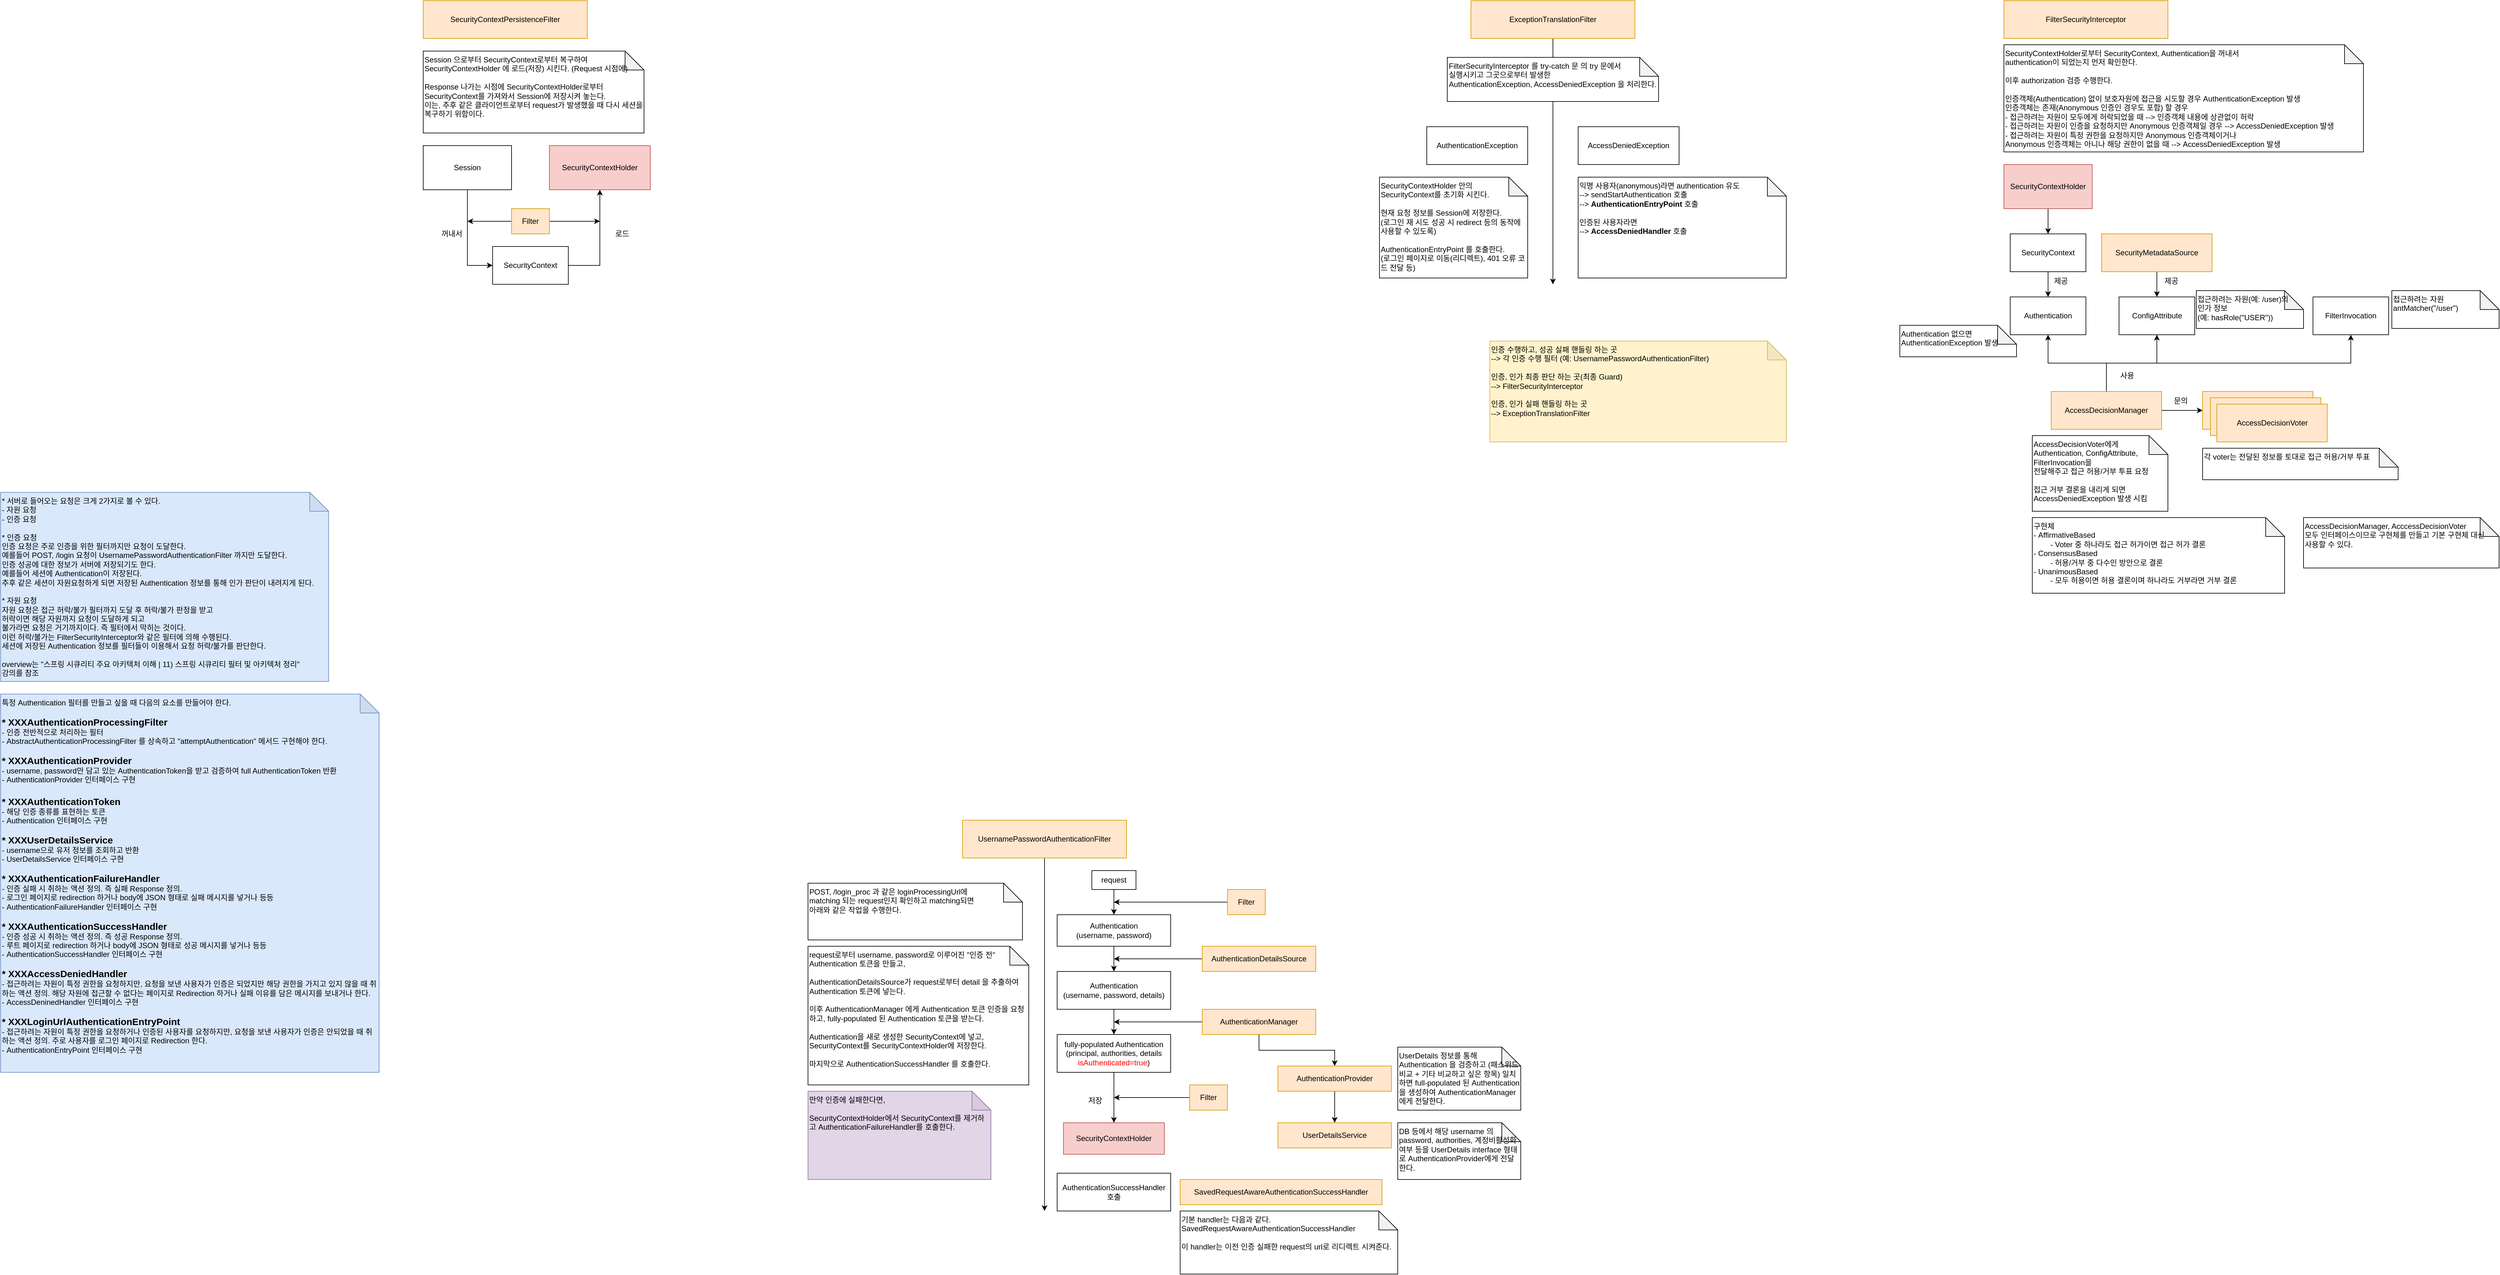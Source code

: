 <mxfile version="20.3.0" type="device"><diagram id="fEAKp0u4uvfyY1nAIhSr" name="페이지-1"><mxGraphModel dx="1470" dy="1015" grid="1" gridSize="10" guides="1" tooltips="1" connect="1" arrows="1" fold="1" page="1" pageScale="1" pageWidth="4681" pageHeight="3300" math="0" shadow="0"><root><mxCell id="0"/><mxCell id="1" parent="0"/><mxCell id="0zWAwp9m0HfC0vulb-zA-1" value="SecurityContextPersistenceFilter" style="rounded=0;whiteSpace=wrap;html=1;fillColor=#ffe6cc;strokeColor=#d79b00;" parent="1" vertex="1"><mxGeometry x="820" y="190" width="260" height="60" as="geometry"/></mxCell><mxCell id="0zWAwp9m0HfC0vulb-zA-2" value="Session 으로부터 SecurityContext로부터 복구하여 SecurityContextHolder 에 로드(저장) 시킨다. (Request 시점에)&lt;br&gt;&lt;br&gt;Response 나가는 시점에 SecurityContextHolder로부터&lt;br&gt;SecurityContext를 가져와서 Session에 저장시켜 놓는다.&lt;br&gt;이는, 추후 같은 클라이언트로부터 request가 발생했을 때 다시 세션을&lt;br&gt;복구하기 위함이다." style="shape=note;whiteSpace=wrap;html=1;backgroundOutline=1;darkOpacity=0.05;align=left;verticalAlign=top;" parent="1" vertex="1"><mxGeometry x="820" y="270" width="350" height="130" as="geometry"/></mxCell><mxCell id="0zWAwp9m0HfC0vulb-zA-5" style="edgeStyle=orthogonalEdgeStyle;rounded=0;orthogonalLoop=1;jettySize=auto;html=1;" parent="1" source="0zWAwp9m0HfC0vulb-zA-3" edge="1"><mxGeometry relative="1" as="geometry"><mxPoint x="1805" y="2110" as="targetPoint"/></mxGeometry></mxCell><mxCell id="0zWAwp9m0HfC0vulb-zA-3" value="UsernamePasswordAuthenticationFilter" style="rounded=0;whiteSpace=wrap;html=1;fillColor=#ffe6cc;strokeColor=#d79b00;" parent="1" vertex="1"><mxGeometry x="1675" y="1490" width="260" height="60" as="geometry"/></mxCell><mxCell id="0zWAwp9m0HfC0vulb-zA-4" value="request로부터 username, password로 이루어진 &quot;인증 전&quot; Authentication 토큰을 만들고,&lt;br&gt;&lt;br&gt;AuthenticationDetailsSource가 request로부터 detail 을 추출하여 Authentication 토큰에 넣는다.&lt;br&gt;&lt;br&gt;이후 AuthenticationManager 에게 Authentication 토큰 인증을 요청하고, fully-populated 된 Authentication 토큰을 받는다.&lt;br&gt;&lt;br&gt;Authentication을 새로 생성한 SecurityContext에 넣고, SecurityContext를 SecurityContextHolder에 저장한다.&lt;br&gt;&lt;br&gt;마지막으로 AuthenticationSuccessHandler 를 호출한다." style="shape=note;whiteSpace=wrap;html=1;backgroundOutline=1;darkOpacity=0.05;align=left;verticalAlign=top;" parent="1" vertex="1"><mxGeometry x="1430" y="1690" width="350" height="220" as="geometry"/></mxCell><mxCell id="tesphDFJNX7xThEqR43b-5" style="edgeStyle=orthogonalEdgeStyle;rounded=0;orthogonalLoop=1;jettySize=auto;html=1;entryX=0.5;entryY=0;entryDx=0;entryDy=0;" parent="1" source="0zWAwp9m0HfC0vulb-zA-6" target="tesphDFJNX7xThEqR43b-4" edge="1"><mxGeometry relative="1" as="geometry"/></mxCell><mxCell id="0zWAwp9m0HfC0vulb-zA-6" value="Authentication&lt;br&gt;(username, password)" style="whiteSpace=wrap;html=1;" parent="1" vertex="1"><mxGeometry x="1825" y="1640" width="180" height="50" as="geometry"/></mxCell><mxCell id="0zWAwp9m0HfC0vulb-zA-7" value="FilterSecurityInterceptor" style="rounded=0;whiteSpace=wrap;html=1;fillColor=#ffe6cc;strokeColor=#d79b00;" parent="1" vertex="1"><mxGeometry x="3326" y="190" width="260" height="60" as="geometry"/></mxCell><mxCell id="0zWAwp9m0HfC0vulb-zA-14" style="edgeStyle=orthogonalEdgeStyle;rounded=0;orthogonalLoop=1;jettySize=auto;html=1;entryX=0.5;entryY=1;entryDx=0;entryDy=0;exitX=1;exitY=0.5;exitDx=0;exitDy=0;" parent="1" source="0zWAwp9m0HfC0vulb-zA-9" target="0zWAwp9m0HfC0vulb-zA-10" edge="1"><mxGeometry relative="1" as="geometry"/></mxCell><mxCell id="0zWAwp9m0HfC0vulb-zA-9" value="SecurityContext" style="rounded=0;whiteSpace=wrap;html=1;" parent="1" vertex="1"><mxGeometry x="930" y="580" width="120" height="60" as="geometry"/></mxCell><mxCell id="0zWAwp9m0HfC0vulb-zA-10" value="SecurityContextHolder" style="rounded=0;whiteSpace=wrap;html=1;fillColor=#f8cecc;strokeColor=#b85450;" parent="1" vertex="1"><mxGeometry x="1020" y="420" width="160" height="70" as="geometry"/></mxCell><mxCell id="0zWAwp9m0HfC0vulb-zA-15" style="edgeStyle=orthogonalEdgeStyle;rounded=0;orthogonalLoop=1;jettySize=auto;html=1;entryX=0;entryY=0.5;entryDx=0;entryDy=0;" parent="1" source="0zWAwp9m0HfC0vulb-zA-11" target="0zWAwp9m0HfC0vulb-zA-9" edge="1"><mxGeometry relative="1" as="geometry"/></mxCell><mxCell id="0zWAwp9m0HfC0vulb-zA-11" value="Session" style="rounded=0;whiteSpace=wrap;html=1;" parent="1" vertex="1"><mxGeometry x="820" y="420" width="140" height="70" as="geometry"/></mxCell><mxCell id="0zWAwp9m0HfC0vulb-zA-16" style="edgeStyle=orthogonalEdgeStyle;rounded=0;orthogonalLoop=1;jettySize=auto;html=1;" parent="1" source="0zWAwp9m0HfC0vulb-zA-13" edge="1"><mxGeometry relative="1" as="geometry"><mxPoint x="890" y="540" as="targetPoint"/></mxGeometry></mxCell><mxCell id="0zWAwp9m0HfC0vulb-zA-17" style="edgeStyle=orthogonalEdgeStyle;rounded=0;orthogonalLoop=1;jettySize=auto;html=1;" parent="1" source="0zWAwp9m0HfC0vulb-zA-13" edge="1"><mxGeometry relative="1" as="geometry"><mxPoint x="1100" y="540" as="targetPoint"/></mxGeometry></mxCell><mxCell id="0zWAwp9m0HfC0vulb-zA-13" value="Filter" style="whiteSpace=wrap;html=1;fillColor=#ffe6cc;strokeColor=#d79b00;" parent="1" vertex="1"><mxGeometry x="960" y="520" width="60" height="40" as="geometry"/></mxCell><mxCell id="0zWAwp9m0HfC0vulb-zA-18" value="꺼내서" style="text;html=1;align=center;verticalAlign=middle;resizable=0;points=[];autosize=1;strokeColor=none;fillColor=none;" parent="1" vertex="1"><mxGeometry x="840" y="545" width="50" height="30" as="geometry"/></mxCell><mxCell id="0zWAwp9m0HfC0vulb-zA-19" value="로드" style="text;html=1;align=center;verticalAlign=middle;resizable=0;points=[];autosize=1;strokeColor=none;fillColor=none;" parent="1" vertex="1"><mxGeometry x="1115" y="545" width="40" height="30" as="geometry"/></mxCell><mxCell id="0zWAwp9m0HfC0vulb-zA-33" style="edgeStyle=orthogonalEdgeStyle;rounded=0;orthogonalLoop=1;jettySize=auto;html=1;entryX=0.5;entryY=0;entryDx=0;entryDy=0;" parent="1" source="0zWAwp9m0HfC0vulb-zA-21" target="0zWAwp9m0HfC0vulb-zA-32" edge="1"><mxGeometry relative="1" as="geometry"/></mxCell><mxCell id="0zWAwp9m0HfC0vulb-zA-21" value="SecurityContext" style="rounded=0;whiteSpace=wrap;html=1;" parent="1" vertex="1"><mxGeometry x="3336" y="560" width="120" height="60" as="geometry"/></mxCell><mxCell id="0zWAwp9m0HfC0vulb-zA-31" style="edgeStyle=orthogonalEdgeStyle;rounded=0;orthogonalLoop=1;jettySize=auto;html=1;entryX=0.5;entryY=0;entryDx=0;entryDy=0;" parent="1" source="0zWAwp9m0HfC0vulb-zA-24" target="0zWAwp9m0HfC0vulb-zA-21" edge="1"><mxGeometry relative="1" as="geometry"/></mxCell><mxCell id="0zWAwp9m0HfC0vulb-zA-24" value="SecurityContextHolder" style="rounded=0;whiteSpace=wrap;html=1;fillColor=#f8cecc;strokeColor=#b85450;" parent="1" vertex="1"><mxGeometry x="3326" y="450" width="140" height="70" as="geometry"/></mxCell><mxCell id="0zWAwp9m0HfC0vulb-zA-30" value="SecurityContextHolder로부터 SecurityContext, Authentication을 꺼내서&lt;br&gt;authentication이 되었는지 먼저 확인한다.&lt;br&gt;&lt;br&gt;이후 authorization 검증 수행한다.&lt;br&gt;&lt;br&gt;인증객체(Authentication) 없이 보호자원에 접근을 시도할 경우 AuthenticationException 발생&lt;br&gt;인증객체는 존재(Anonymous 인증인 경우도 포함) 할 경우&lt;br&gt;- 접근하려는 자원이 모두에게 허락되었을 때 --&amp;gt; 인증객체 내용에 상관없이 허락&lt;br&gt;- 접근하려는 자원이 인증을 요청하지만 Anonymous 인증객체일 경우 --&amp;gt; AccessDeniedException 발생&lt;br&gt;- 접근하려는 자원이 특정 권한을 요청하지만 Anonymous 인증객체이거나&lt;br&gt;Anonymous 인증객체는 아니나 해당 권한이 없을 때 --&amp;gt; AccessDeniedException 발생" style="shape=note;whiteSpace=wrap;html=1;backgroundOutline=1;darkOpacity=0.05;align=left;verticalAlign=top;" parent="1" vertex="1"><mxGeometry x="3326" y="260" width="570" height="170" as="geometry"/></mxCell><mxCell id="0zWAwp9m0HfC0vulb-zA-32" value="Authentication" style="rounded=0;whiteSpace=wrap;html=1;" parent="1" vertex="1"><mxGeometry x="3336" y="660" width="120" height="60" as="geometry"/></mxCell><mxCell id="tesphDFJNX7xThEqR43b-2" value="만약 인증에 실패한다면,&lt;br&gt;&lt;br&gt;SecurityContextHolder에서 SecurityContext를 제거하고 AuthenticationFailureHandler를 호출한다." style="shape=note;whiteSpace=wrap;html=1;backgroundOutline=1;darkOpacity=0.05;align=left;verticalAlign=top;fillColor=#e1d5e7;strokeColor=#9673a6;" parent="1" vertex="1"><mxGeometry x="1430" y="1920" width="290" height="140" as="geometry"/></mxCell><mxCell id="tesphDFJNX7xThEqR43b-7" style="edgeStyle=orthogonalEdgeStyle;rounded=0;orthogonalLoop=1;jettySize=auto;html=1;entryX=0.5;entryY=0;entryDx=0;entryDy=0;" parent="1" source="tesphDFJNX7xThEqR43b-4" target="tesphDFJNX7xThEqR43b-6" edge="1"><mxGeometry relative="1" as="geometry"/></mxCell><mxCell id="tesphDFJNX7xThEqR43b-4" value="Authentication&lt;br&gt;(username, password, details)" style="whiteSpace=wrap;html=1;" parent="1" vertex="1"><mxGeometry x="1825" y="1730" width="180" height="60" as="geometry"/></mxCell><mxCell id="tesphDFJNX7xThEqR43b-30" style="edgeStyle=orthogonalEdgeStyle;rounded=0;orthogonalLoop=1;jettySize=auto;html=1;entryX=0.5;entryY=0;entryDx=0;entryDy=0;" parent="1" source="tesphDFJNX7xThEqR43b-6" target="tesphDFJNX7xThEqR43b-29" edge="1"><mxGeometry relative="1" as="geometry"><mxPoint x="1915" y="1930" as="targetPoint"/></mxGeometry></mxCell><mxCell id="tesphDFJNX7xThEqR43b-6" value="fully-populated Authentication&lt;br&gt;(principal, authorities, details&lt;br&gt;&lt;font color=&quot;#ff0000&quot;&gt;isAuthenticated=true&lt;/font&gt;)" style="whiteSpace=wrap;html=1;" parent="1" vertex="1"><mxGeometry x="1825" y="1830" width="180" height="60" as="geometry"/></mxCell><mxCell id="tesphDFJNX7xThEqR43b-16" style="edgeStyle=orthogonalEdgeStyle;rounded=0;orthogonalLoop=1;jettySize=auto;html=1;" parent="1" source="tesphDFJNX7xThEqR43b-8" edge="1"><mxGeometry relative="1" as="geometry"><mxPoint x="1915" y="1710" as="targetPoint"/></mxGeometry></mxCell><mxCell id="tesphDFJNX7xThEqR43b-8" value="AuthenticationDetailsSource" style="whiteSpace=wrap;html=1;fillColor=#ffe6cc;strokeColor=#d79b00;" parent="1" vertex="1"><mxGeometry x="2055" y="1690" width="180" height="40" as="geometry"/></mxCell><mxCell id="tesphDFJNX7xThEqR43b-12" style="edgeStyle=orthogonalEdgeStyle;rounded=0;orthogonalLoop=1;jettySize=auto;html=1;entryX=0.5;entryY=0;entryDx=0;entryDy=0;" parent="1" source="tesphDFJNX7xThEqR43b-10" target="0zWAwp9m0HfC0vulb-zA-6" edge="1"><mxGeometry relative="1" as="geometry"/></mxCell><mxCell id="tesphDFJNX7xThEqR43b-10" value="request" style="whiteSpace=wrap;html=1;" parent="1" vertex="1"><mxGeometry x="1880" y="1570" width="70" height="30" as="geometry"/></mxCell><mxCell id="tesphDFJNX7xThEqR43b-17" style="edgeStyle=orthogonalEdgeStyle;rounded=0;orthogonalLoop=1;jettySize=auto;html=1;" parent="1" source="tesphDFJNX7xThEqR43b-14" edge="1"><mxGeometry relative="1" as="geometry"><mxPoint x="1915" y="1620" as="targetPoint"/></mxGeometry></mxCell><mxCell id="tesphDFJNX7xThEqR43b-14" value="Filter" style="whiteSpace=wrap;html=1;fillColor=#ffe6cc;strokeColor=#d79b00;" parent="1" vertex="1"><mxGeometry x="2095" y="1600" width="60" height="40" as="geometry"/></mxCell><mxCell id="tesphDFJNX7xThEqR43b-19" style="edgeStyle=orthogonalEdgeStyle;rounded=0;orthogonalLoop=1;jettySize=auto;html=1;" parent="1" source="tesphDFJNX7xThEqR43b-18" edge="1"><mxGeometry relative="1" as="geometry"><mxPoint x="1915" y="1810" as="targetPoint"/></mxGeometry></mxCell><mxCell id="tesphDFJNX7xThEqR43b-26" style="edgeStyle=orthogonalEdgeStyle;rounded=0;orthogonalLoop=1;jettySize=auto;html=1;entryX=0.5;entryY=0;entryDx=0;entryDy=0;" parent="1" source="tesphDFJNX7xThEqR43b-18" target="tesphDFJNX7xThEqR43b-20" edge="1"><mxGeometry relative="1" as="geometry"/></mxCell><mxCell id="tesphDFJNX7xThEqR43b-18" value="AuthenticationManager" style="whiteSpace=wrap;html=1;fillColor=#ffe6cc;strokeColor=#d79b00;" parent="1" vertex="1"><mxGeometry x="2055" y="1790" width="180" height="40" as="geometry"/></mxCell><mxCell id="tesphDFJNX7xThEqR43b-27" style="edgeStyle=orthogonalEdgeStyle;rounded=0;orthogonalLoop=1;jettySize=auto;html=1;entryX=0.5;entryY=0;entryDx=0;entryDy=0;" parent="1" source="tesphDFJNX7xThEqR43b-20" target="tesphDFJNX7xThEqR43b-21" edge="1"><mxGeometry relative="1" as="geometry"/></mxCell><mxCell id="tesphDFJNX7xThEqR43b-20" value="AuthenticationProvider" style="whiteSpace=wrap;html=1;fillColor=#ffe6cc;strokeColor=#d79b00;" parent="1" vertex="1"><mxGeometry x="2175" y="1880" width="180" height="40" as="geometry"/></mxCell><mxCell id="tesphDFJNX7xThEqR43b-21" value="UserDetailsService" style="whiteSpace=wrap;html=1;fillColor=#ffe6cc;strokeColor=#d79b00;" parent="1" vertex="1"><mxGeometry x="2175" y="1970" width="180" height="40" as="geometry"/></mxCell><mxCell id="tesphDFJNX7xThEqR43b-24" value="DB 등에서 해당 username 의&lt;br&gt;password, authorities, 계정비활성화 여부 등을 UserDetails interface 형태로 AuthenticationProvider에게 전달한다." style="shape=note;whiteSpace=wrap;html=1;backgroundOutline=1;darkOpacity=0.05;align=left;verticalAlign=top;" parent="1" vertex="1"><mxGeometry x="2365" y="1970" width="195" height="90" as="geometry"/></mxCell><mxCell id="tesphDFJNX7xThEqR43b-28" value="UserDetails 정보를 통해 Authentication 을 검증하고 (패스워드 비교 + 기타 비교하고 싶은 항목) 일치하면 full-populated 된 Authentication을 생성하여 AuthenticationManager에게 전달한다." style="shape=note;whiteSpace=wrap;html=1;backgroundOutline=1;darkOpacity=0.05;align=left;verticalAlign=top;" parent="1" vertex="1"><mxGeometry x="2365" y="1850" width="195" height="100" as="geometry"/></mxCell><mxCell id="tesphDFJNX7xThEqR43b-29" value="SecurityContextHolder" style="rounded=0;whiteSpace=wrap;html=1;fillColor=#f8cecc;strokeColor=#b85450;" parent="1" vertex="1"><mxGeometry x="1835" y="1970" width="160" height="50" as="geometry"/></mxCell><mxCell id="tesphDFJNX7xThEqR43b-32" style="edgeStyle=orthogonalEdgeStyle;rounded=0;orthogonalLoop=1;jettySize=auto;html=1;" parent="1" source="tesphDFJNX7xThEqR43b-31" edge="1"><mxGeometry relative="1" as="geometry"><mxPoint x="1915" y="1930" as="targetPoint"/></mxGeometry></mxCell><mxCell id="tesphDFJNX7xThEqR43b-31" value="Filter" style="whiteSpace=wrap;html=1;fillColor=#ffe6cc;strokeColor=#d79b00;" parent="1" vertex="1"><mxGeometry x="2035" y="1910" width="60" height="40" as="geometry"/></mxCell><mxCell id="tesphDFJNX7xThEqR43b-33" value="저장" style="text;html=1;align=center;verticalAlign=middle;resizable=0;points=[];autosize=1;strokeColor=none;fillColor=none;" parent="1" vertex="1"><mxGeometry x="1865" y="1920" width="40" height="30" as="geometry"/></mxCell><mxCell id="tesphDFJNX7xThEqR43b-35" value="AuthenticationSuccessHandler&lt;br&gt;호출" style="whiteSpace=wrap;html=1;" parent="1" vertex="1"><mxGeometry x="1825" y="2050" width="180" height="60" as="geometry"/></mxCell><mxCell id="tesphDFJNX7xThEqR43b-39" value="POST, /login_proc 과 같은 loginProcessingUrl에&lt;br&gt;matching 되는 request인지 확인하고 matching되면&lt;br&gt;아래와 같은 작업을 수행한다." style="shape=note;whiteSpace=wrap;html=1;backgroundOutline=1;darkOpacity=0.05;align=left;verticalAlign=top;" parent="1" vertex="1"><mxGeometry x="1430" y="1590" width="340" height="90" as="geometry"/></mxCell><mxCell id="8GFI98bqPoF-Jqs7IHMk-7" style="edgeStyle=orthogonalEdgeStyle;rounded=0;orthogonalLoop=1;jettySize=auto;html=1;" parent="1" source="8GFI98bqPoF-Jqs7IHMk-1" edge="1"><mxGeometry relative="1" as="geometry"><mxPoint x="2611" y="640" as="targetPoint"/></mxGeometry></mxCell><mxCell id="8GFI98bqPoF-Jqs7IHMk-1" value="ExceptionTranslationFilter" style="rounded=0;whiteSpace=wrap;html=1;fillColor=#ffe6cc;strokeColor=#d79b00;" parent="1" vertex="1"><mxGeometry x="2481" y="190" width="260" height="60" as="geometry"/></mxCell><mxCell id="8GFI98bqPoF-Jqs7IHMk-2" value="FilterSecurityInterceptor 를 try-catch 문 의 try 문에서&lt;br&gt;실행시키고 그곳으로부터 발생한&lt;br&gt;AuthenticationException, AccessDeniedException 을 처리한다." style="shape=note;whiteSpace=wrap;html=1;backgroundOutline=1;darkOpacity=0.05;align=left;verticalAlign=top;" parent="1" vertex="1"><mxGeometry x="2443.5" y="280" width="335" height="70" as="geometry"/></mxCell><mxCell id="8GFI98bqPoF-Jqs7IHMk-4" value="AuthenticationException" style="rounded=0;whiteSpace=wrap;html=1;" parent="1" vertex="1"><mxGeometry x="2411" y="390" width="160" height="60" as="geometry"/></mxCell><mxCell id="8GFI98bqPoF-Jqs7IHMk-6" value="AccessDeniedException" style="rounded=0;whiteSpace=wrap;html=1;" parent="1" vertex="1"><mxGeometry x="2651" y="390" width="160" height="60" as="geometry"/></mxCell><mxCell id="8GFI98bqPoF-Jqs7IHMk-9" value="SecurityContextHolder 안의&lt;br&gt;SecurityContext를 초기화 시킨다.&lt;br&gt;&lt;br&gt;현재 요청 정보를 Session에 저장한다.&lt;br&gt;(로그인 재 시도 성공 시 redirect 등의 동작에 사용할 수 있도록)&lt;br&gt;&lt;br&gt;AuthenticationEntryPoint 를 호출한다.&lt;br&gt;(로그인 페이지로 이동(리디렉트), 401 오류 코드 전달 등)" style="shape=note;whiteSpace=wrap;html=1;backgroundOutline=1;darkOpacity=0.05;align=left;verticalAlign=top;" parent="1" vertex="1"><mxGeometry x="2336" y="470" width="235" height="160" as="geometry"/></mxCell><mxCell id="8GFI98bqPoF-Jqs7IHMk-10" value="익명 사용자(anonymous)라면 authentication 유도&lt;br&gt;--&amp;gt; sendStartAuthentication 호출&lt;br&gt;--&amp;gt; &lt;b&gt;AuthenticationEntryPoint&lt;/b&gt; 호출&lt;br&gt;&lt;br&gt;인증된 사용자라면&lt;br&gt;--&amp;gt; &lt;b&gt;AccessDeniedHandler&lt;/b&gt; 호출" style="shape=note;whiteSpace=wrap;html=1;backgroundOutline=1;darkOpacity=0.05;align=left;verticalAlign=top;" parent="1" vertex="1"><mxGeometry x="2651" y="470" width="330" height="160" as="geometry"/></mxCell><mxCell id="K3Fpr3V5GH1eMh_Ka9oZ-1" value="기본 handler는 다음과 같다.&lt;br&gt;&lt;span style=&quot;text-align: center;&quot;&gt;SavedRequestAwareAuthenticationSuccessHandler&lt;/span&gt;&lt;br&gt;&lt;br&gt;이 handler는 이전 인증 실패한 request의 url로 리디렉트 시켜준다." style="shape=note;whiteSpace=wrap;html=1;backgroundOutline=1;darkOpacity=0.05;align=left;verticalAlign=top;" parent="1" vertex="1"><mxGeometry x="2020" y="2110" width="345" height="100" as="geometry"/></mxCell><mxCell id="K3Fpr3V5GH1eMh_Ka9oZ-2" value="SavedRequestAwareAuthenticationSuccessHandler" style="whiteSpace=wrap;html=1;fillColor=#ffe6cc;strokeColor=#d79b00;" parent="1" vertex="1"><mxGeometry x="2020" y="2060" width="320" height="40" as="geometry"/></mxCell><mxCell id="nnFCDryj_bi0p2zYQOn_-2" value="인증 수행하고, 성공 실패 핸들링 하는 곳&lt;br&gt;--&amp;gt; 각 인증 수행 필터 (예: UsernamePasswordAuthenticationFilter)&lt;br&gt;&lt;br&gt;인증, 인가 최종 판단 하는 곳(최종 Guard)&lt;br&gt;--&amp;gt; FilterSecurityInterceptor&lt;br&gt;&lt;br&gt;인증, 인가 실패 핸들링 하는 곳&lt;br&gt;--&amp;gt; ExceptionTranslationFilter" style="shape=note;whiteSpace=wrap;html=1;backgroundOutline=1;darkOpacity=0.05;align=left;verticalAlign=top;fillColor=#fff2cc;strokeColor=#d6b656;" parent="1" vertex="1"><mxGeometry x="2511" y="730" width="470" height="160" as="geometry"/></mxCell><mxCell id="GlEBc8qJbTSXBRJEVLJI-10" style="edgeStyle=orthogonalEdgeStyle;rounded=0;orthogonalLoop=1;jettySize=auto;html=1;" parent="1" source="GlEBc8qJbTSXBRJEVLJI-2" target="0zWAwp9m0HfC0vulb-zA-32" edge="1"><mxGeometry relative="1" as="geometry"/></mxCell><mxCell id="GlEBc8qJbTSXBRJEVLJI-11" style="edgeStyle=orthogonalEdgeStyle;rounded=0;orthogonalLoop=1;jettySize=auto;html=1;entryX=0.5;entryY=1;entryDx=0;entryDy=0;" parent="1" source="GlEBc8qJbTSXBRJEVLJI-2" target="GlEBc8qJbTSXBRJEVLJI-7" edge="1"><mxGeometry relative="1" as="geometry"/></mxCell><mxCell id="GlEBc8qJbTSXBRJEVLJI-17" style="edgeStyle=orthogonalEdgeStyle;rounded=0;orthogonalLoop=1;jettySize=auto;html=1;entryX=0;entryY=0.5;entryDx=0;entryDy=0;" parent="1" source="GlEBc8qJbTSXBRJEVLJI-2" target="GlEBc8qJbTSXBRJEVLJI-13" edge="1"><mxGeometry relative="1" as="geometry"/></mxCell><mxCell id="prprM9InsvnHANNqf6z--5" style="edgeStyle=orthogonalEdgeStyle;rounded=0;orthogonalLoop=1;jettySize=auto;html=1;exitX=0.5;exitY=0;exitDx=0;exitDy=0;" parent="1" source="GlEBc8qJbTSXBRJEVLJI-2" target="prprM9InsvnHANNqf6z--4" edge="1"><mxGeometry relative="1" as="geometry"/></mxCell><mxCell id="GlEBc8qJbTSXBRJEVLJI-2" value="AccessDecisionManager" style="rounded=0;whiteSpace=wrap;html=1;fillColor=#ffe6cc;strokeColor=#d79b00;" parent="1" vertex="1"><mxGeometry x="3401" y="810" width="175" height="60" as="geometry"/></mxCell><mxCell id="GlEBc8qJbTSXBRJEVLJI-8" style="edgeStyle=orthogonalEdgeStyle;rounded=0;orthogonalLoop=1;jettySize=auto;html=1;" parent="1" source="GlEBc8qJbTSXBRJEVLJI-6" target="GlEBc8qJbTSXBRJEVLJI-7" edge="1"><mxGeometry relative="1" as="geometry"/></mxCell><mxCell id="GlEBc8qJbTSXBRJEVLJI-6" value="SecurityMetadataSource" style="rounded=0;whiteSpace=wrap;html=1;fillColor=#ffe6cc;strokeColor=#d79b00;" parent="1" vertex="1"><mxGeometry x="3481" y="560" width="175" height="60" as="geometry"/></mxCell><mxCell id="GlEBc8qJbTSXBRJEVLJI-7" value="ConfigAttribute" style="rounded=0;whiteSpace=wrap;html=1;" parent="1" vertex="1"><mxGeometry x="3508.5" y="660" width="120" height="60" as="geometry"/></mxCell><mxCell id="GlEBc8qJbTSXBRJEVLJI-9" value="접근하려는 자원(예: /user)의&lt;br&gt;인가 정보&lt;br&gt;(예: hasRole(&quot;USER&quot;))" style="shape=note;whiteSpace=wrap;html=1;backgroundOutline=1;darkOpacity=0.05;align=left;verticalAlign=top;" parent="1" vertex="1"><mxGeometry x="3631" y="650" width="170" height="60" as="geometry"/></mxCell><mxCell id="GlEBc8qJbTSXBRJEVLJI-12" value="각 voter는 전달된 정보를 토대로 접근 허용/거부 투표" style="shape=note;whiteSpace=wrap;html=1;backgroundOutline=1;darkOpacity=0.05;align=left;verticalAlign=top;" parent="1" vertex="1"><mxGeometry x="3641" y="900" width="310" height="50" as="geometry"/></mxCell><mxCell id="GlEBc8qJbTSXBRJEVLJI-13" value="AccessDecisionVoter" style="rounded=0;whiteSpace=wrap;html=1;fillColor=#ffe6cc;strokeColor=#d79b00;" parent="1" vertex="1"><mxGeometry x="3641" y="810" width="175" height="60" as="geometry"/></mxCell><mxCell id="GlEBc8qJbTSXBRJEVLJI-15" value="Authentication 없으면&lt;br&gt;AuthenticationException 발생" style="shape=note;whiteSpace=wrap;html=1;backgroundOutline=1;darkOpacity=0.05;align=left;verticalAlign=top;" parent="1" vertex="1"><mxGeometry x="3161" y="705" width="185" height="50" as="geometry"/></mxCell><mxCell id="GlEBc8qJbTSXBRJEVLJI-16" value="AccessDecisionVoter에게&lt;br&gt;Authentication, ConfigAttribute,&lt;br&gt;FilterInvocation을&lt;br&gt;전달해주고 접근 허용/거부 투표 요청&lt;br&gt;&lt;br&gt;접근 거부 결론을 내리게 되면 AccessDeniedException 발생 시킴" style="shape=note;whiteSpace=wrap;html=1;backgroundOutline=1;darkOpacity=0.05;align=left;verticalAlign=top;" parent="1" vertex="1"><mxGeometry x="3371" y="880" width="215" height="120" as="geometry"/></mxCell><mxCell id="GlEBc8qJbTSXBRJEVLJI-18" value="제공" style="text;html=1;align=center;verticalAlign=middle;resizable=0;points=[];autosize=1;strokeColor=none;fillColor=none;" parent="1" vertex="1"><mxGeometry x="3571" y="620" width="40" height="30" as="geometry"/></mxCell><mxCell id="GlEBc8qJbTSXBRJEVLJI-19" value="사용" style="text;html=1;align=center;verticalAlign=middle;resizable=0;points=[];autosize=1;strokeColor=none;fillColor=none;" parent="1" vertex="1"><mxGeometry x="3501" y="770" width="40" height="30" as="geometry"/></mxCell><mxCell id="GlEBc8qJbTSXBRJEVLJI-20" value="문의" style="text;html=1;align=center;verticalAlign=middle;resizable=0;points=[];autosize=1;strokeColor=none;fillColor=none;" parent="1" vertex="1"><mxGeometry x="3586" y="810" width="40" height="30" as="geometry"/></mxCell><mxCell id="GlEBc8qJbTSXBRJEVLJI-22" value="제공" style="text;html=1;align=center;verticalAlign=middle;resizable=0;points=[];autosize=1;strokeColor=none;fillColor=none;" parent="1" vertex="1"><mxGeometry x="3396" y="620" width="40" height="30" as="geometry"/></mxCell><mxCell id="prprM9InsvnHANNqf6z--1" value="구현체&lt;br&gt;- AffirmativeBased&lt;br&gt;&lt;span style=&quot;white-space: pre;&quot;&gt;&#9;&lt;/span&gt;- Voter 중 하나라도 접근 허가이면 접근 허가 결론&lt;br&gt;- ConsensusBased&lt;br&gt;&lt;span style=&quot;white-space: pre;&quot;&gt;&#9;&lt;/span&gt;- 허용/거부 중 다수인 방안으로 결론&lt;br&gt;- UnanimousBased&lt;br&gt;&lt;span style=&quot;white-space: pre;&quot;&gt;&#9;&lt;/span&gt;- 모두 허용이면 허용 결론이며 하나라도 거부라면 거부 결론" style="shape=note;whiteSpace=wrap;html=1;backgroundOutline=1;darkOpacity=0.05;align=left;verticalAlign=top;" parent="1" vertex="1"><mxGeometry x="3371" y="1010" width="400" height="120" as="geometry"/></mxCell><mxCell id="prprM9InsvnHANNqf6z--2" value="AccessDecisionVoter" style="rounded=0;whiteSpace=wrap;html=1;fillColor=#ffe6cc;strokeColor=#d79b00;" parent="1" vertex="1"><mxGeometry x="3653.5" y="820" width="175" height="60" as="geometry"/></mxCell><mxCell id="prprM9InsvnHANNqf6z--3" value="AccessDecisionVoter" style="rounded=0;whiteSpace=wrap;html=1;fillColor=#ffe6cc;strokeColor=#d79b00;" parent="1" vertex="1"><mxGeometry x="3663.5" y="830" width="175" height="60" as="geometry"/></mxCell><mxCell id="prprM9InsvnHANNqf6z--4" value="FilterInvocation" style="rounded=0;whiteSpace=wrap;html=1;" parent="1" vertex="1"><mxGeometry x="3816" y="660" width="120" height="60" as="geometry"/></mxCell><mxCell id="prprM9InsvnHANNqf6z--6" value="접근하려는 자원&lt;br&gt;antMatcher(&quot;/user&quot;)" style="shape=note;whiteSpace=wrap;html=1;backgroundOutline=1;darkOpacity=0.05;align=left;verticalAlign=top;" parent="1" vertex="1"><mxGeometry x="3941" y="650" width="170" height="60" as="geometry"/></mxCell><mxCell id="prprM9InsvnHANNqf6z--7" value="AccessDecisionManager, AcccessDecisionVoter&lt;br&gt;모두 인터페이스이므로 구현체를 만들고 기본 구현체 대신&lt;br&gt;사용할 수 있다." style="shape=note;whiteSpace=wrap;html=1;backgroundOutline=1;darkOpacity=0.05;align=left;verticalAlign=top;" parent="1" vertex="1"><mxGeometry x="3801" y="1010" width="310" height="80" as="geometry"/></mxCell><mxCell id="5ZT2gSKEqDEl-iZEXKZt-4" value="* 서버로 들어오는 요청은 크게 2가지로 볼 수 있다.&lt;br&gt;- 자원 요청&lt;br&gt;- 인증 요청&lt;br&gt;&lt;br&gt;* 인증 요청&lt;br&gt;인증 요청은 주로 인증을 위한 필터까지만 요청이 도달한다.&lt;br&gt;예를들어 POST, /login 요청이 UsernamePasswordAuthenticationFilter 까지만 도달한다.&lt;br&gt;인증 성공에 대한 정보가 서버에 저장되기도 한다.&lt;br&gt;예를들어 세션에 Authentication이 저장된다.&lt;br&gt;추후 같은 세션이 자원요청하게 되면 저장된 Authentication 정보를 통해 인가 판단이 내려지게 된다.&lt;br&gt;&lt;br&gt;* 자원 요청&lt;br&gt;자원 요청은 접근 허락/불가 필터까지 도달 후 허락/불가 판정을 받고&lt;br&gt;허락이면 해당 자원까지 요청이 도달하게 되고&lt;br&gt;불가라면 요청은 거기까지이다. 즉 필터에서 막히는 것이다.&lt;br&gt;이런 허락/불가는 FilterSecurityInterceptor와 같은 필터에 의해 수행된다.&lt;br&gt;세션에 저장된 Authentication 정보를 필터들이 이용해서 요청 허락/불가를 판단한다.&lt;br&gt;&lt;br&gt;overview는 &quot;스프링 시큐리티 주요 아키텍처 이해 | 11) 스프링 시큐리티 필터 및 아키텍처 정리&quot;&lt;br&gt;강의를 참조" style="shape=note;whiteSpace=wrap;html=1;backgroundOutline=1;darkOpacity=0.05;align=left;verticalAlign=top;fillColor=#dae8fc;strokeColor=#6c8ebf;" parent="1" vertex="1"><mxGeometry x="150" y="970" width="520" height="300" as="geometry"/></mxCell><mxCell id="46yPjdFwgprUVtHIojIu-1" value="특정 Authentication 필터를 만들고 싶을 때 다음의 요소를 만들어야 한다.&lt;br&gt;&lt;br&gt;&lt;b&gt;&lt;font style=&quot;font-size: 15px;&quot;&gt;* XXXAuthenticationProcessingFilter&lt;/font&gt;&lt;/b&gt;&lt;br&gt;- 인증 전반적으로 처리하는 필터&lt;br&gt;- AbstractAuthenticationProcessingFilter 를 상속하고 &quot;attemptAuthentication&quot; 메서드 구현해야 한다.&lt;br&gt;&lt;br&gt;&lt;b&gt;&lt;font style=&quot;font-size: 15px;&quot;&gt;* XXXAuthenticationProvider&lt;/font&gt;&lt;/b&gt;&lt;br&gt;- username, password만 담고 있는 AuthenticationToken을 받고 검증하여 full AuthenticationToken 반환&lt;br&gt;- AuthenticationProvider 인터페이스 구현&lt;br&gt;&lt;b&gt;&lt;font style=&quot;font-size: 15px;&quot;&gt;&lt;br&gt;* XXXAuthenticationToken&lt;br&gt;&lt;/font&gt;&lt;/b&gt;- 해당 인증 종류를 표현하는 토큰&lt;br&gt;- Authentication 인터페이스 구현&lt;br&gt;&lt;br&gt;&lt;b&gt;&lt;font style=&quot;font-size: 15px;&quot;&gt;* XXXUserDetailsService&lt;br&gt;&lt;/font&gt;&lt;/b&gt;- username으로 유저 정보를 조회하고 반환&lt;br&gt;- UserDetailsService 인터페이스 구현&lt;br&gt;&lt;br&gt;&lt;b&gt;&lt;font style=&quot;font-size: 15px;&quot;&gt;* XXXAuthenticationFailureHandler&lt;br&gt;&lt;/font&gt;&lt;/b&gt;- 인증 실패 시 취하는 액션 정의. 즉 실패 Response 정의.&lt;br&gt;- 로그인 페이지로 redirection 하거나 body에 JSON 형태로 실패 메시지를 넣거나 등등&lt;br&gt;- AuthenticationFailureHandler 인터페이스 구현&lt;br&gt;&lt;br&gt;&lt;b&gt;&lt;font style=&quot;font-size: 15px;&quot;&gt;* XXXAuthenticationSuccessHandler&lt;br&gt;&lt;/font&gt;&lt;/b&gt;- 인증 성공 시 취하는 액션 정의. 즉 성공 Response 정의.&lt;br&gt;- 루트 페이지로 redirection 하거나 body에 JSON 형태로 성공 메시지를 넣거나 등등&lt;br&gt;- AuthenticationSuccessHandler 인터페이스 구현&lt;br&gt;&lt;br&gt;&lt;b&gt;&lt;font style=&quot;font-size: 15px;&quot;&gt;* XXXAccessDeniedHandler&lt;br&gt;&lt;/font&gt;&lt;/b&gt;- 접근하려는 자원이 특정 권한을 요청하지만, 요청을 보낸 사용자가 인증은 되었지만 해당 권한을 가지고 있지 않을 때 취하는 액션 정의. 해당 자원에 접근할 수 없다는 페이지로 Redirection 하거나 실패 이유를 담은 메시지를 보내거나 한다.&lt;br&gt;- AccessDeninedHandler 인터페이스 구현&lt;br&gt;&lt;br&gt;&lt;b&gt;&lt;font style=&quot;font-size: 15px;&quot;&gt;* XXXLoginUrlAuthenticationEntryPoint&lt;br&gt;&lt;/font&gt;&lt;/b&gt;- 접근하려는 자원이 특정 권한을 요청하거나 인증된 사용자를 요청하지만, 요청을 보낸 사용자가 인증은 안되었을 때 취하는 액션 정의. 주로 사용자를 로그인 페이지로 Redirection 한다.&lt;br&gt;- AuthenticationEntryPoint 인터페이스 구현" style="shape=note;whiteSpace=wrap;html=1;backgroundOutline=1;darkOpacity=0.05;align=left;verticalAlign=top;fillColor=#dae8fc;strokeColor=#6c8ebf;" parent="1" vertex="1"><mxGeometry x="150" y="1290" width="600" height="600" as="geometry"/></mxCell></root></mxGraphModel></diagram></mxfile>